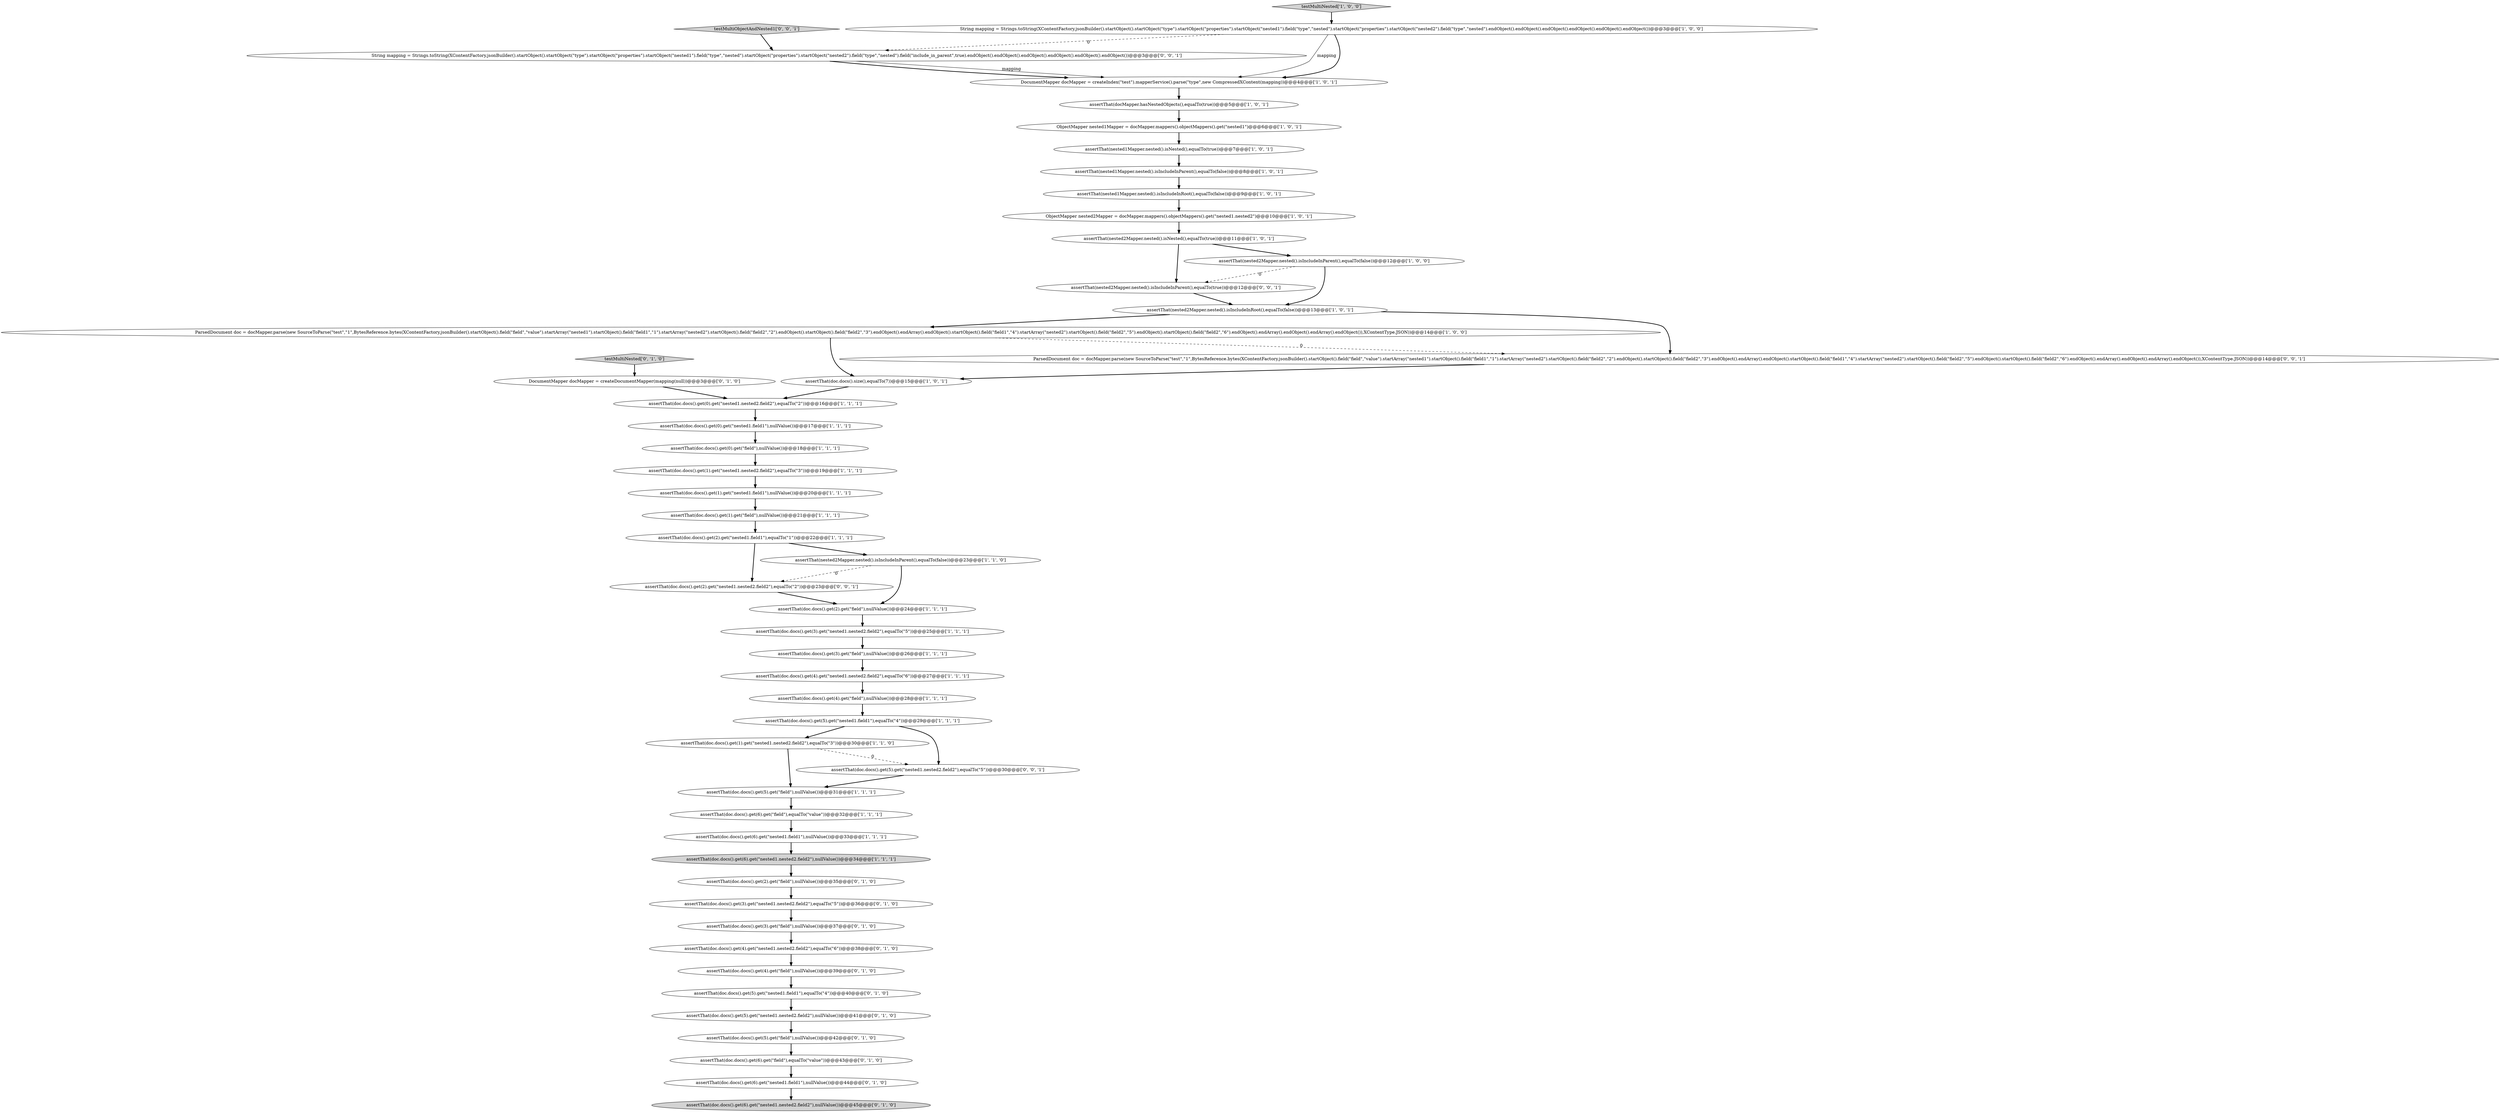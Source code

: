 digraph {
22 [style = filled, label = "assertThat(doc.docs().get(2).get(\"nested1.field1\"),equalTo(\"1\"))@@@22@@@['1', '1', '1']", fillcolor = white, shape = ellipse image = "AAA0AAABBB1BBB"];
2 [style = filled, label = "assertThat(doc.docs().get(3).get(\"nested1.nested2.field2\"),equalTo(\"5\"))@@@25@@@['1', '1', '1']", fillcolor = white, shape = ellipse image = "AAA0AAABBB1BBB"];
41 [style = filled, label = "assertThat(doc.docs().get(4).get(\"field\"),nullValue())@@@39@@@['0', '1', '0']", fillcolor = white, shape = ellipse image = "AAA0AAABBB2BBB"];
21 [style = filled, label = "assertThat(doc.docs().get(1).get(\"nested1.nested2.field2\"),equalTo(\"3\"))@@@30@@@['1', '1', '0']", fillcolor = white, shape = ellipse image = "AAA0AAABBB1BBB"];
25 [style = filled, label = "ObjectMapper nested1Mapper = docMapper.mappers().objectMappers().get(\"nested1\")@@@6@@@['1', '0', '1']", fillcolor = white, shape = ellipse image = "AAA0AAABBB1BBB"];
38 [style = filled, label = "assertThat(doc.docs().get(2).get(\"field\"),nullValue())@@@35@@@['0', '1', '0']", fillcolor = white, shape = ellipse image = "AAA0AAABBB2BBB"];
48 [style = filled, label = "assertThat(nested2Mapper.nested().isIncludeInParent(),equalTo(true))@@@12@@@['0', '0', '1']", fillcolor = white, shape = ellipse image = "AAA0AAABBB3BBB"];
14 [style = filled, label = "assertThat(doc.docs().get(5).get(\"nested1.field1\"),equalTo(\"4\"))@@@29@@@['1', '1', '1']", fillcolor = white, shape = ellipse image = "AAA0AAABBB1BBB"];
45 [style = filled, label = "assertThat(doc.docs().get(5).get(\"nested1.nested2.field2\"),nullValue())@@@41@@@['0', '1', '0']", fillcolor = white, shape = ellipse image = "AAA0AAABBB2BBB"];
49 [style = filled, label = "assertThat(doc.docs().get(5).get(\"nested1.nested2.field2\"),equalTo(\"5\"))@@@30@@@['0', '0', '1']", fillcolor = white, shape = ellipse image = "AAA0AAABBB3BBB"];
26 [style = filled, label = "DocumentMapper docMapper = createIndex(\"test\").mapperService().parse(\"type\",new CompressedXContent(mapping))@@@4@@@['1', '0', '1']", fillcolor = white, shape = ellipse image = "AAA0AAABBB1BBB"];
28 [style = filled, label = "testMultiNested['1', '0', '0']", fillcolor = lightgray, shape = diamond image = "AAA0AAABBB1BBB"];
33 [style = filled, label = "assertThat(doc.docs().get(6).get(\"nested1.nested2.field2\"),nullValue())@@@45@@@['0', '1', '0']", fillcolor = lightgray, shape = ellipse image = "AAA0AAABBB2BBB"];
44 [style = filled, label = "assertThat(doc.docs().get(6).get(\"nested1.field1\"),nullValue())@@@44@@@['0', '1', '0']", fillcolor = white, shape = ellipse image = "AAA0AAABBB2BBB"];
46 [style = filled, label = "assertThat(doc.docs().get(2).get(\"nested1.nested2.field2\"),equalTo(\"2\"))@@@23@@@['0', '0', '1']", fillcolor = white, shape = ellipse image = "AAA0AAABBB3BBB"];
9 [style = filled, label = "assertThat(nested2Mapper.nested().isNested(),equalTo(true))@@@11@@@['1', '0', '1']", fillcolor = white, shape = ellipse image = "AAA0AAABBB1BBB"];
0 [style = filled, label = "assertThat(doc.docs().get(1).get(\"field\"),nullValue())@@@21@@@['1', '1', '1']", fillcolor = white, shape = ellipse image = "AAA0AAABBB1BBB"];
40 [style = filled, label = "assertThat(doc.docs().get(6).get(\"field\"),equalTo(\"value\"))@@@43@@@['0', '1', '0']", fillcolor = white, shape = ellipse image = "AAA0AAABBB2BBB"];
34 [style = filled, label = "DocumentMapper docMapper = createDocumentMapper(mapping(null))@@@3@@@['0', '1', '0']", fillcolor = white, shape = ellipse image = "AAA0AAABBB2BBB"];
19 [style = filled, label = "assertThat(doc.docs().get(1).get(\"nested1.nested2.field2\"),equalTo(\"3\"))@@@19@@@['1', '1', '1']", fillcolor = white, shape = ellipse image = "AAA0AAABBB1BBB"];
27 [style = filled, label = "assertThat(doc.docs().get(2).get(\"field\"),nullValue())@@@24@@@['1', '1', '1']", fillcolor = white, shape = ellipse image = "AAA0AAABBB1BBB"];
50 [style = filled, label = "ParsedDocument doc = docMapper.parse(new SourceToParse(\"test\",\"1\",BytesReference.bytes(XContentFactory.jsonBuilder().startObject().field(\"field\",\"value\").startArray(\"nested1\").startObject().field(\"field1\",\"1\").startArray(\"nested2\").startObject().field(\"field2\",\"2\").endObject().startObject().field(\"field2\",\"3\").endObject().endArray().endObject().startObject().field(\"field1\",\"4\").startArray(\"nested2\").startObject().field(\"field2\",\"5\").endObject().startObject().field(\"field2\",\"6\").endObject().endArray().endObject().endArray().endObject()),XContentType.JSON))@@@14@@@['0', '0', '1']", fillcolor = white, shape = ellipse image = "AAA0AAABBB3BBB"];
8 [style = filled, label = "assertThat(doc.docs().get(5).get(\"field\"),nullValue())@@@31@@@['1', '1', '1']", fillcolor = white, shape = ellipse image = "AAA0AAABBB1BBB"];
20 [style = filled, label = "String mapping = Strings.toString(XContentFactory.jsonBuilder().startObject().startObject(\"type\").startObject(\"properties\").startObject(\"nested1\").field(\"type\",\"nested\").startObject(\"properties\").startObject(\"nested2\").field(\"type\",\"nested\").endObject().endObject().endObject().endObject().endObject().endObject())@@@3@@@['1', '0', '0']", fillcolor = white, shape = ellipse image = "AAA0AAABBB1BBB"];
35 [style = filled, label = "assertThat(doc.docs().get(5).get(\"field\"),nullValue())@@@42@@@['0', '1', '0']", fillcolor = white, shape = ellipse image = "AAA0AAABBB2BBB"];
37 [style = filled, label = "assertThat(doc.docs().get(3).get(\"nested1.nested2.field2\"),equalTo(\"5\"))@@@36@@@['0', '1', '0']", fillcolor = white, shape = ellipse image = "AAA0AAABBB2BBB"];
13 [style = filled, label = "ParsedDocument doc = docMapper.parse(new SourceToParse(\"test\",\"1\",BytesReference.bytes(XContentFactory.jsonBuilder().startObject().field(\"field\",\"value\").startArray(\"nested1\").startObject().field(\"field1\",\"1\").startArray(\"nested2\").startObject().field(\"field2\",\"2\").endObject().startObject().field(\"field2\",\"3\").endObject().endArray().endObject().startObject().field(\"field1\",\"4\").startArray(\"nested2\").startObject().field(\"field2\",\"5\").endObject().startObject().field(\"field2\",\"6\").endObject().endArray().endObject().endArray().endObject()),XContentType.JSON))@@@14@@@['1', '0', '0']", fillcolor = white, shape = ellipse image = "AAA0AAABBB1BBB"];
12 [style = filled, label = "assertThat(doc.docs().get(4).get(\"nested1.nested2.field2\"),equalTo(\"6\"))@@@27@@@['1', '1', '1']", fillcolor = white, shape = ellipse image = "AAA0AAABBB1BBB"];
51 [style = filled, label = "testMultiObjectAndNested1['0', '0', '1']", fillcolor = lightgray, shape = diamond image = "AAA0AAABBB3BBB"];
7 [style = filled, label = "assertThat(doc.docs().get(4).get(\"field\"),nullValue())@@@28@@@['1', '1', '1']", fillcolor = white, shape = ellipse image = "AAA0AAABBB1BBB"];
43 [style = filled, label = "testMultiNested['0', '1', '0']", fillcolor = lightgray, shape = diamond image = "AAA0AAABBB2BBB"];
42 [style = filled, label = "assertThat(doc.docs().get(5).get(\"nested1.field1\"),equalTo(\"4\"))@@@40@@@['0', '1', '0']", fillcolor = white, shape = ellipse image = "AAA0AAABBB2BBB"];
30 [style = filled, label = "assertThat(nested1Mapper.nested().isIncludeInParent(),equalTo(false))@@@8@@@['1', '0', '1']", fillcolor = white, shape = ellipse image = "AAA0AAABBB1BBB"];
47 [style = filled, label = "String mapping = Strings.toString(XContentFactory.jsonBuilder().startObject().startObject(\"type\").startObject(\"properties\").startObject(\"nested1\").field(\"type\",\"nested\").startObject(\"properties\").startObject(\"nested2\").field(\"type\",\"nested\").field(\"include_in_parent\",true).endObject().endObject().endObject().endObject().endObject().endObject())@@@3@@@['0', '0', '1']", fillcolor = white, shape = ellipse image = "AAA0AAABBB3BBB"];
16 [style = filled, label = "ObjectMapper nested2Mapper = docMapper.mappers().objectMappers().get(\"nested1.nested2\")@@@10@@@['1', '0', '1']", fillcolor = white, shape = ellipse image = "AAA0AAABBB1BBB"];
15 [style = filled, label = "assertThat(doc.docs().size(),equalTo(7))@@@15@@@['1', '0', '1']", fillcolor = white, shape = ellipse image = "AAA0AAABBB1BBB"];
11 [style = filled, label = "assertThat(doc.docs().get(0).get(\"nested1.nested2.field2\"),equalTo(\"2\"))@@@16@@@['1', '1', '1']", fillcolor = white, shape = ellipse image = "AAA0AAABBB1BBB"];
24 [style = filled, label = "assertThat(nested2Mapper.nested().isIncludeInRoot(),equalTo(false))@@@13@@@['1', '0', '1']", fillcolor = white, shape = ellipse image = "AAA0AAABBB1BBB"];
32 [style = filled, label = "assertThat(doc.docs().get(1).get(\"nested1.field1\"),nullValue())@@@20@@@['1', '1', '1']", fillcolor = white, shape = ellipse image = "AAA0AAABBB1BBB"];
10 [style = filled, label = "assertThat(doc.docs().get(6).get(\"field\"),equalTo(\"value\"))@@@32@@@['1', '1', '1']", fillcolor = white, shape = ellipse image = "AAA0AAABBB1BBB"];
18 [style = filled, label = "assertThat(doc.docs().get(6).get(\"nested1.nested2.field2\"),nullValue())@@@34@@@['1', '1', '1']", fillcolor = lightgray, shape = ellipse image = "AAA0AAABBB1BBB"];
23 [style = filled, label = "assertThat(docMapper.hasNestedObjects(),equalTo(true))@@@5@@@['1', '0', '1']", fillcolor = white, shape = ellipse image = "AAA0AAABBB1BBB"];
39 [style = filled, label = "assertThat(doc.docs().get(4).get(\"nested1.nested2.field2\"),equalTo(\"6\"))@@@38@@@['0', '1', '0']", fillcolor = white, shape = ellipse image = "AAA0AAABBB2BBB"];
36 [style = filled, label = "assertThat(doc.docs().get(3).get(\"field\"),nullValue())@@@37@@@['0', '1', '0']", fillcolor = white, shape = ellipse image = "AAA0AAABBB2BBB"];
4 [style = filled, label = "assertThat(nested1Mapper.nested().isIncludeInRoot(),equalTo(false))@@@9@@@['1', '0', '1']", fillcolor = white, shape = ellipse image = "AAA0AAABBB1BBB"];
31 [style = filled, label = "assertThat(doc.docs().get(0).get(\"nested1.field1\"),nullValue())@@@17@@@['1', '1', '1']", fillcolor = white, shape = ellipse image = "AAA0AAABBB1BBB"];
3 [style = filled, label = "assertThat(doc.docs().get(3).get(\"field\"),nullValue())@@@26@@@['1', '1', '1']", fillcolor = white, shape = ellipse image = "AAA0AAABBB1BBB"];
6 [style = filled, label = "assertThat(doc.docs().get(0).get(\"field\"),nullValue())@@@18@@@['1', '1', '1']", fillcolor = white, shape = ellipse image = "AAA0AAABBB1BBB"];
17 [style = filled, label = "assertThat(doc.docs().get(6).get(\"nested1.field1\"),nullValue())@@@33@@@['1', '1', '1']", fillcolor = white, shape = ellipse image = "AAA0AAABBB1BBB"];
1 [style = filled, label = "assertThat(nested2Mapper.nested().isIncludeInParent(),equalTo(false))@@@12@@@['1', '0', '0']", fillcolor = white, shape = ellipse image = "AAA0AAABBB1BBB"];
29 [style = filled, label = "assertThat(nested1Mapper.nested().isNested(),equalTo(true))@@@7@@@['1', '0', '1']", fillcolor = white, shape = ellipse image = "AAA0AAABBB1BBB"];
5 [style = filled, label = "assertThat(nested2Mapper.nested().isIncludeInParent(),equalTo(false))@@@23@@@['1', '1', '0']", fillcolor = white, shape = ellipse image = "AAA0AAABBB1BBB"];
18->38 [style = bold, label=""];
8->10 [style = bold, label=""];
23->25 [style = bold, label=""];
22->46 [style = bold, label=""];
37->36 [style = bold, label=""];
14->49 [style = bold, label=""];
1->48 [style = dashed, label="0"];
29->30 [style = bold, label=""];
28->20 [style = bold, label=""];
42->45 [style = bold, label=""];
13->50 [style = dashed, label="0"];
20->26 [style = bold, label=""];
32->0 [style = bold, label=""];
2->3 [style = bold, label=""];
21->8 [style = bold, label=""];
44->33 [style = bold, label=""];
9->48 [style = bold, label=""];
10->17 [style = bold, label=""];
6->19 [style = bold, label=""];
25->29 [style = bold, label=""];
3->12 [style = bold, label=""];
22->5 [style = bold, label=""];
12->7 [style = bold, label=""];
34->11 [style = bold, label=""];
36->39 [style = bold, label=""];
7->14 [style = bold, label=""];
49->8 [style = bold, label=""];
20->26 [style = solid, label="mapping"];
11->31 [style = bold, label=""];
35->40 [style = bold, label=""];
47->26 [style = solid, label="mapping"];
19->32 [style = bold, label=""];
31->6 [style = bold, label=""];
15->11 [style = bold, label=""];
5->46 [style = dashed, label="0"];
38->37 [style = bold, label=""];
30->4 [style = bold, label=""];
1->24 [style = bold, label=""];
0->22 [style = bold, label=""];
26->23 [style = bold, label=""];
47->26 [style = bold, label=""];
46->27 [style = bold, label=""];
51->47 [style = bold, label=""];
39->41 [style = bold, label=""];
21->49 [style = dashed, label="0"];
13->15 [style = bold, label=""];
5->27 [style = bold, label=""];
14->21 [style = bold, label=""];
24->50 [style = bold, label=""];
50->15 [style = bold, label=""];
9->1 [style = bold, label=""];
20->47 [style = dashed, label="0"];
45->35 [style = bold, label=""];
43->34 [style = bold, label=""];
48->24 [style = bold, label=""];
27->2 [style = bold, label=""];
16->9 [style = bold, label=""];
17->18 [style = bold, label=""];
4->16 [style = bold, label=""];
40->44 [style = bold, label=""];
24->13 [style = bold, label=""];
41->42 [style = bold, label=""];
}
